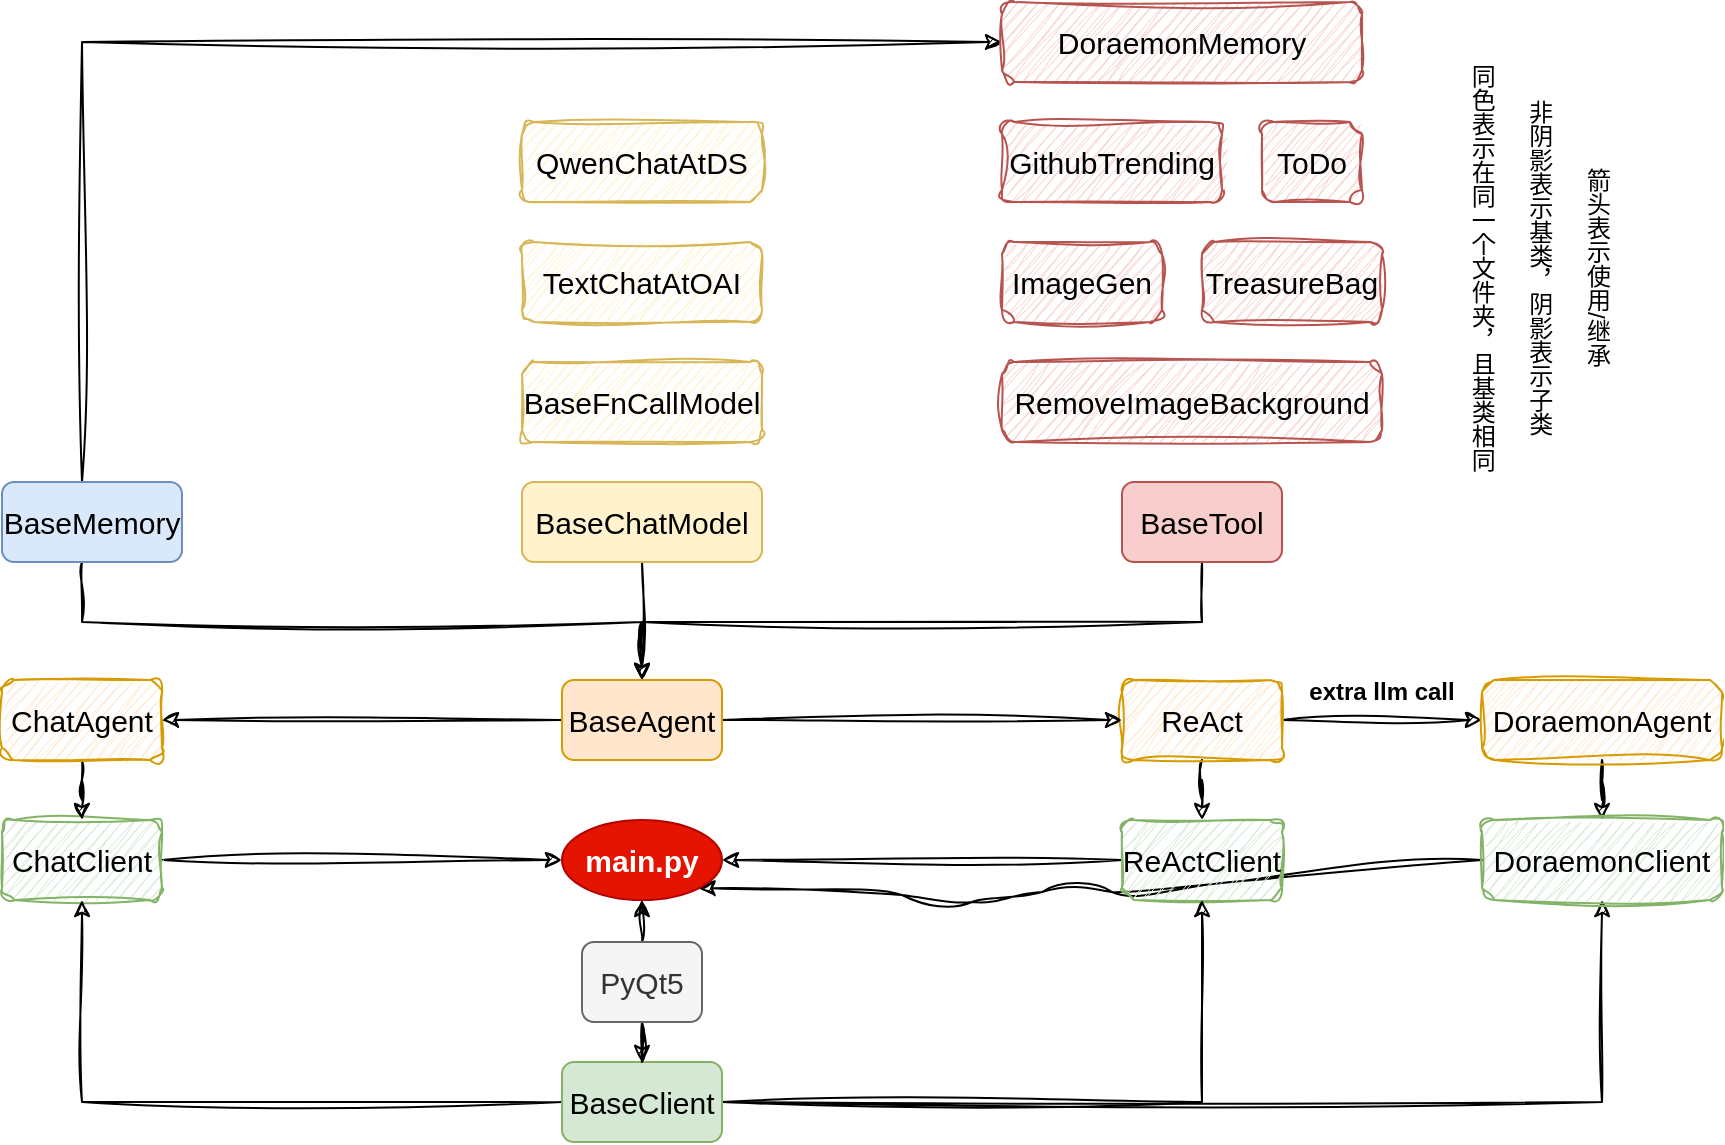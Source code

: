 <mxfile version="24.2.5" type="device">
  <diagram name="第 1 页" id="zancMkxsmX6OQeibhbg-">
    <mxGraphModel dx="1903" dy="1154" grid="1" gridSize="10" guides="1" tooltips="1" connect="1" arrows="1" fold="1" page="1" pageScale="1" pageWidth="1169" pageHeight="827" math="0" shadow="0">
      <root>
        <mxCell id="0" />
        <mxCell id="1" parent="0" />
        <mxCell id="ub7DF7j2MajTZg6ZbMNY-3" value="" style="curved=1;endArrow=classic;html=1;rounded=0;exitX=0;exitY=0.5;exitDx=0;exitDy=0;entryX=1;entryY=1;entryDx=0;entryDy=0;sketch=1;curveFitting=1;jiggle=2;" edge="1" parent="1" source="C8lTrhYq0D7tJRm09pKi-4" target="FcUB3pWpSzq1RaAI_8C1-1">
          <mxGeometry width="50" height="50" relative="1" as="geometry">
            <mxPoint x="560" y="610" as="sourcePoint" />
            <mxPoint x="610" y="560" as="targetPoint" />
            <Array as="points">
              <mxPoint x="750" y="479" />
              <mxPoint x="650" y="500" />
              <mxPoint x="620" y="490" />
              <mxPoint x="580" y="500" />
              <mxPoint x="550" y="500" />
              <mxPoint x="510" y="493" />
            </Array>
          </mxGeometry>
        </mxCell>
        <mxCell id="FcUB3pWpSzq1RaAI_8C1-2" style="edgeStyle=orthogonalEdgeStyle;rounded=0;orthogonalLoop=1;jettySize=auto;html=1;entryX=0;entryY=0.5;entryDx=0;entryDy=0;sketch=1;curveFitting=1;jiggle=2;" parent="1" source="5pxhj9BzD-DlE7Q7dWqP-36" target="FcUB3pWpSzq1RaAI_8C1-1" edge="1">
          <mxGeometry relative="1" as="geometry" />
        </mxCell>
        <mxCell id="5pxhj9BzD-DlE7Q7dWqP-36" value="&lt;font style=&quot;font-size: 15px;&quot;&gt;ChatClient&lt;/font&gt;" style="rounded=1;whiteSpace=wrap;html=1;fillColor=#d5e8d4;strokeColor=#82b366;sketch=1;curveFitting=1;jiggle=2;" parent="1" vertex="1">
          <mxGeometry x="80" y="459" width="80" height="40" as="geometry" />
        </mxCell>
        <mxCell id="FcUB3pWpSzq1RaAI_8C1-3" style="edgeStyle=orthogonalEdgeStyle;rounded=0;orthogonalLoop=1;jettySize=auto;html=1;entryX=1;entryY=0.5;entryDx=0;entryDy=0;sketch=1;curveFitting=1;jiggle=2;" parent="1" source="5pxhj9BzD-DlE7Q7dWqP-37" target="FcUB3pWpSzq1RaAI_8C1-1" edge="1">
          <mxGeometry relative="1" as="geometry" />
        </mxCell>
        <mxCell id="5pxhj9BzD-DlE7Q7dWqP-37" value="&lt;font style=&quot;font-size: 15px;&quot;&gt;ReActClient&lt;/font&gt;" style="rounded=1;whiteSpace=wrap;html=1;fillColor=#d5e8d4;strokeColor=#82b366;sketch=1;curveFitting=1;jiggle=2;" parent="1" vertex="1">
          <mxGeometry x="640" y="459" width="80" height="40" as="geometry" />
        </mxCell>
        <mxCell id="ZDp6D6EU1gW6EysXJVMl-10" style="edgeStyle=orthogonalEdgeStyle;rounded=0;orthogonalLoop=1;jettySize=auto;html=1;entryX=0.5;entryY=1;entryDx=0;entryDy=0;sketch=1;curveFitting=1;jiggle=2;" parent="1" source="5pxhj9BzD-DlE7Q7dWqP-43" target="5pxhj9BzD-DlE7Q7dWqP-37" edge="1">
          <mxGeometry relative="1" as="geometry" />
        </mxCell>
        <mxCell id="ZDp6D6EU1gW6EysXJVMl-13" style="edgeStyle=orthogonalEdgeStyle;rounded=0;orthogonalLoop=1;jettySize=auto;html=1;entryX=0.5;entryY=1;entryDx=0;entryDy=0;sketch=1;curveFitting=1;jiggle=2;" parent="1" source="5pxhj9BzD-DlE7Q7dWqP-43" target="5pxhj9BzD-DlE7Q7dWqP-36" edge="1">
          <mxGeometry relative="1" as="geometry" />
        </mxCell>
        <mxCell id="C8lTrhYq0D7tJRm09pKi-6" style="edgeStyle=orthogonalEdgeStyle;rounded=0;orthogonalLoop=1;jettySize=auto;html=1;entryX=0.5;entryY=1;entryDx=0;entryDy=0;sketch=1;curveFitting=1;jiggle=2;" parent="1" source="5pxhj9BzD-DlE7Q7dWqP-43" target="C8lTrhYq0D7tJRm09pKi-4" edge="1">
          <mxGeometry relative="1" as="geometry" />
        </mxCell>
        <mxCell id="5pxhj9BzD-DlE7Q7dWqP-43" value="&lt;span style=&quot;font-size: 15px;&quot;&gt;BaseClient&lt;/span&gt;" style="rounded=1;whiteSpace=wrap;html=1;fillColor=#d5e8d4;strokeColor=#82b366;" parent="1" vertex="1">
          <mxGeometry x="360" y="580" width="80" height="40" as="geometry" />
        </mxCell>
        <mxCell id="ZDp6D6EU1gW6EysXJVMl-6" style="edgeStyle=orthogonalEdgeStyle;rounded=0;orthogonalLoop=1;jettySize=auto;html=1;entryX=0.5;entryY=1;entryDx=0;entryDy=0;sketch=1;curveFitting=1;jiggle=2;" parent="1" source="5pxhj9BzD-DlE7Q7dWqP-45" edge="1">
          <mxGeometry relative="1" as="geometry">
            <mxPoint x="400" y="499" as="targetPoint" />
          </mxGeometry>
        </mxCell>
        <mxCell id="ZDp6D6EU1gW6EysXJVMl-7" style="edgeStyle=orthogonalEdgeStyle;rounded=0;orthogonalLoop=1;jettySize=auto;html=1;entryX=0.5;entryY=0;entryDx=0;entryDy=0;sketch=1;curveFitting=1;jiggle=2;" parent="1" source="5pxhj9BzD-DlE7Q7dWqP-45" target="5pxhj9BzD-DlE7Q7dWqP-43" edge="1">
          <mxGeometry relative="1" as="geometry" />
        </mxCell>
        <mxCell id="5pxhj9BzD-DlE7Q7dWqP-45" value="&lt;font style=&quot;font-size: 15px;&quot;&gt;PyQt5&lt;/font&gt;" style="rounded=1;whiteSpace=wrap;html=1;fillColor=#f5f5f5;fontColor=#333333;strokeColor=#666666;" parent="1" vertex="1">
          <mxGeometry x="370" y="520" width="60" height="40" as="geometry" />
        </mxCell>
        <mxCell id="5pxhj9BzD-DlE7Q7dWqP-96" style="edgeStyle=orthogonalEdgeStyle;rounded=0;orthogonalLoop=1;jettySize=auto;html=1;entryX=0.5;entryY=0;entryDx=0;entryDy=0;sketch=1;curveFitting=1;jiggle=2;" parent="1" source="5pxhj9BzD-DlE7Q7dWqP-49" target="5pxhj9BzD-DlE7Q7dWqP-36" edge="1">
          <mxGeometry relative="1" as="geometry" />
        </mxCell>
        <mxCell id="5pxhj9BzD-DlE7Q7dWqP-49" value="&lt;font style=&quot;font-size: 15px;&quot;&gt;ChatAgent&lt;/font&gt;" style="rounded=1;whiteSpace=wrap;html=1;fillColor=#ffe6cc;strokeColor=#d79b00;sketch=1;curveFitting=1;jiggle=2;" parent="1" vertex="1">
          <mxGeometry x="80" y="389" width="80" height="40" as="geometry" />
        </mxCell>
        <mxCell id="5pxhj9BzD-DlE7Q7dWqP-95" style="edgeStyle=orthogonalEdgeStyle;rounded=0;orthogonalLoop=1;jettySize=auto;html=1;entryX=0.5;entryY=0;entryDx=0;entryDy=0;sketch=1;curveFitting=1;jiggle=2;" parent="1" source="5pxhj9BzD-DlE7Q7dWqP-51" target="5pxhj9BzD-DlE7Q7dWqP-37" edge="1">
          <mxGeometry relative="1" as="geometry" />
        </mxCell>
        <mxCell id="C8lTrhYq0D7tJRm09pKi-1" style="edgeStyle=orthogonalEdgeStyle;rounded=0;orthogonalLoop=1;jettySize=auto;html=1;textShadow=0;sketch=1;curveFitting=1;jiggle=2;entryX=0;entryY=0.5;entryDx=0;entryDy=0;" parent="1" source="5pxhj9BzD-DlE7Q7dWqP-51" target="C8lTrhYq0D7tJRm09pKi-2" edge="1">
          <mxGeometry relative="1" as="geometry">
            <mxPoint x="790" y="409" as="targetPoint" />
          </mxGeometry>
        </mxCell>
        <mxCell id="5pxhj9BzD-DlE7Q7dWqP-51" value="&lt;font style=&quot;font-size: 15px;&quot;&gt;ReAct&lt;/font&gt;" style="rounded=1;whiteSpace=wrap;html=1;fillColor=#ffe6cc;strokeColor=#d79b00;sketch=1;curveFitting=1;jiggle=2;" parent="1" vertex="1">
          <mxGeometry x="640" y="389" width="80" height="40" as="geometry" />
        </mxCell>
        <mxCell id="5pxhj9BzD-DlE7Q7dWqP-93" style="edgeStyle=orthogonalEdgeStyle;rounded=0;orthogonalLoop=1;jettySize=auto;html=1;sketch=1;curveFitting=1;jiggle=2;" parent="1" source="5pxhj9BzD-DlE7Q7dWqP-53" target="5pxhj9BzD-DlE7Q7dWqP-51" edge="1">
          <mxGeometry relative="1" as="geometry" />
        </mxCell>
        <mxCell id="5pxhj9BzD-DlE7Q7dWqP-94" style="edgeStyle=orthogonalEdgeStyle;rounded=0;orthogonalLoop=1;jettySize=auto;html=1;entryX=1;entryY=0.5;entryDx=0;entryDy=0;sketch=1;curveFitting=1;jiggle=2;" parent="1" source="5pxhj9BzD-DlE7Q7dWqP-53" target="5pxhj9BzD-DlE7Q7dWqP-49" edge="1">
          <mxGeometry relative="1" as="geometry" />
        </mxCell>
        <mxCell id="5pxhj9BzD-DlE7Q7dWqP-53" value="&lt;font style=&quot;font-size: 15px;&quot;&gt;BaseAgent&lt;/font&gt;" style="rounded=1;whiteSpace=wrap;html=1;fillColor=#ffe6cc;strokeColor=#d79b00;" parent="1" vertex="1">
          <mxGeometry x="360" y="389" width="80" height="40" as="geometry" />
        </mxCell>
        <mxCell id="5pxhj9BzD-DlE7Q7dWqP-76" value="" style="edgeStyle=orthogonalEdgeStyle;rounded=0;orthogonalLoop=1;jettySize=auto;html=1;sketch=1;curveFitting=1;jiggle=2;" parent="1" source="5pxhj9BzD-DlE7Q7dWqP-72" target="5pxhj9BzD-DlE7Q7dWqP-53" edge="1">
          <mxGeometry relative="1" as="geometry" />
        </mxCell>
        <mxCell id="5pxhj9BzD-DlE7Q7dWqP-72" value="&lt;font style=&quot;font-size: 15px;&quot;&gt;BaseChatModel&lt;/font&gt;" style="rounded=1;whiteSpace=wrap;html=1;fillColor=#fff2cc;strokeColor=#d6b656;" parent="1" vertex="1">
          <mxGeometry x="340" y="290" width="120" height="40" as="geometry" />
        </mxCell>
        <mxCell id="5pxhj9BzD-DlE7Q7dWqP-80" style="edgeStyle=orthogonalEdgeStyle;rounded=0;orthogonalLoop=1;jettySize=auto;html=1;entryX=0.5;entryY=0;entryDx=0;entryDy=0;sketch=1;curveFitting=1;jiggle=2;" parent="1" source="5pxhj9BzD-DlE7Q7dWqP-73" target="5pxhj9BzD-DlE7Q7dWqP-53" edge="1">
          <mxGeometry relative="1" as="geometry">
            <Array as="points">
              <mxPoint x="680" y="360" />
              <mxPoint x="400" y="360" />
            </Array>
          </mxGeometry>
        </mxCell>
        <mxCell id="5pxhj9BzD-DlE7Q7dWqP-73" value="&lt;font style=&quot;font-size: 15px;&quot;&gt;BaseTool&lt;/font&gt;" style="rounded=1;whiteSpace=wrap;html=1;fillColor=#f8cecc;strokeColor=#b85450;" parent="1" vertex="1">
          <mxGeometry x="640" y="290" width="80" height="40" as="geometry" />
        </mxCell>
        <mxCell id="5pxhj9BzD-DlE7Q7dWqP-81" style="edgeStyle=orthogonalEdgeStyle;rounded=0;orthogonalLoop=1;jettySize=auto;html=1;entryX=0.5;entryY=0;entryDx=0;entryDy=0;sketch=1;curveFitting=1;jiggle=2;" parent="1" source="5pxhj9BzD-DlE7Q7dWqP-74" target="5pxhj9BzD-DlE7Q7dWqP-53" edge="1">
          <mxGeometry relative="1" as="geometry">
            <Array as="points">
              <mxPoint x="120" y="360" />
              <mxPoint x="400" y="360" />
            </Array>
          </mxGeometry>
        </mxCell>
        <mxCell id="5pxhj9BzD-DlE7Q7dWqP-92" style="edgeStyle=orthogonalEdgeStyle;rounded=0;orthogonalLoop=1;jettySize=auto;html=1;entryX=0;entryY=0.5;entryDx=0;entryDy=0;curved=0;shadow=0;sketch=1;curveFitting=1;jiggle=2;" parent="1" source="5pxhj9BzD-DlE7Q7dWqP-74" target="5pxhj9BzD-DlE7Q7dWqP-90" edge="1">
          <mxGeometry relative="1" as="geometry">
            <Array as="points">
              <mxPoint x="120" y="70" />
            </Array>
          </mxGeometry>
        </mxCell>
        <mxCell id="5pxhj9BzD-DlE7Q7dWqP-74" value="&lt;font style=&quot;font-size: 15px;&quot;&gt;BaseMemory&lt;/font&gt;" style="rounded=1;whiteSpace=wrap;html=1;fillColor=#dae8fc;strokeColor=#6c8ebf;" parent="1" vertex="1">
          <mxGeometry x="80" y="290" width="90" height="40" as="geometry" />
        </mxCell>
        <mxCell id="5pxhj9BzD-DlE7Q7dWqP-82" value="&lt;span style=&quot;font-size: 15px;&quot;&gt;BaseFnCallModel&lt;/span&gt;" style="rounded=1;whiteSpace=wrap;html=1;fillColor=#fff2cc;strokeColor=#d6b656;sketch=1;curveFitting=1;jiggle=2;" parent="1" vertex="1">
          <mxGeometry x="340" y="230" width="120" height="40" as="geometry" />
        </mxCell>
        <mxCell id="5pxhj9BzD-DlE7Q7dWqP-83" value="&lt;span style=&quot;font-size: 15px;&quot;&gt;TextChatAtOAI&lt;/span&gt;" style="rounded=1;whiteSpace=wrap;html=1;fillColor=#fff2cc;strokeColor=#d6b656;sketch=1;curveFitting=1;jiggle=2;" parent="1" vertex="1">
          <mxGeometry x="340" y="170" width="120" height="40" as="geometry" />
        </mxCell>
        <mxCell id="5pxhj9BzD-DlE7Q7dWqP-84" value="&lt;span style=&quot;font-size: 15px;&quot;&gt;QwenChatAtDS&lt;/span&gt;" style="rounded=1;whiteSpace=wrap;html=1;fillColor=#fff2cc;strokeColor=#d6b656;gradientColor=none;fillStyle=auto;shadow=0;sketch=1;curveFitting=1;jiggle=2;" parent="1" vertex="1">
          <mxGeometry x="340" y="110" width="120" height="40" as="geometry" />
        </mxCell>
        <mxCell id="5pxhj9BzD-DlE7Q7dWqP-86" value="&lt;font style=&quot;font-size: 15px;&quot;&gt;GithubTrending&lt;/font&gt;" style="rounded=1;whiteSpace=wrap;html=1;fillColor=#f8cecc;strokeColor=#b85450;sketch=1;curveFitting=1;jiggle=2;" parent="1" vertex="1">
          <mxGeometry x="580" y="110" width="110" height="40" as="geometry" />
        </mxCell>
        <mxCell id="5pxhj9BzD-DlE7Q7dWqP-87" value="&lt;font style=&quot;font-size: 15px;&quot;&gt;ImageGen&lt;/font&gt;" style="rounded=1;whiteSpace=wrap;html=1;fillColor=#f8cecc;strokeColor=#b85450;sketch=1;curveFitting=1;jiggle=2;" parent="1" vertex="1">
          <mxGeometry x="580" y="170" width="80" height="40" as="geometry" />
        </mxCell>
        <mxCell id="5pxhj9BzD-DlE7Q7dWqP-88" value="&lt;font style=&quot;font-size: 15px;&quot;&gt;ToDo&lt;/font&gt;" style="rounded=1;whiteSpace=wrap;html=1;fillColor=#f8cecc;strokeColor=#b85450;sketch=1;curveFitting=1;jiggle=2;" parent="1" vertex="1">
          <mxGeometry x="710" y="110" width="50" height="40" as="geometry" />
        </mxCell>
        <mxCell id="5pxhj9BzD-DlE7Q7dWqP-89" value="&lt;font style=&quot;font-size: 15px;&quot;&gt;TreasureBag&lt;/font&gt;" style="rounded=1;whiteSpace=wrap;html=1;fillColor=#f8cecc;strokeColor=#b85450;sketch=1;curveFitting=1;jiggle=2;" parent="1" vertex="1">
          <mxGeometry x="680" y="170" width="90" height="40" as="geometry" />
        </mxCell>
        <mxCell id="5pxhj9BzD-DlE7Q7dWqP-90" value="&lt;font style=&quot;font-size: 15px;&quot;&gt;DoraemonMemory&lt;/font&gt;" style="rounded=1;whiteSpace=wrap;html=1;fillColor=#f8cecc;strokeColor=#b85450;sketch=1;curveFitting=1;jiggle=2;" parent="1" vertex="1">
          <mxGeometry x="580" y="50" width="180" height="40" as="geometry" />
        </mxCell>
        <mxCell id="5pxhj9BzD-DlE7Q7dWqP-91" value="&lt;font style=&quot;font-size: 15px;&quot;&gt;RemoveImageBackground&lt;/font&gt;" style="rounded=1;whiteSpace=wrap;html=1;fillColor=#f8cecc;strokeColor=#b85450;sketch=1;curveFitting=1;jiggle=2;" parent="1" vertex="1">
          <mxGeometry x="580" y="230" width="190" height="40" as="geometry" />
        </mxCell>
        <mxCell id="ZDp6D6EU1gW6EysXJVMl-14" value="同色表示在同一个文件夹，且基类相同&lt;div&gt;&lt;br&gt;&lt;div&gt;非阴影表示基类，阴影表示子类&lt;/div&gt;&lt;div&gt;&lt;br&gt;&lt;/div&gt;&lt;div&gt;箭头表示使用/继承&lt;/div&gt;&lt;/div&gt;" style="text;html=1;align=left;verticalAlign=middle;whiteSpace=wrap;rounded=0;textDirection=vertical-lr;" parent="1" vertex="1">
          <mxGeometry x="810" y="60" width="70" height="245" as="geometry" />
        </mxCell>
        <mxCell id="FcUB3pWpSzq1RaAI_8C1-1" value="&lt;font style=&quot;font-size: 15px;&quot;&gt;&lt;b&gt;main.py&lt;/b&gt;&lt;/font&gt;" style="ellipse;whiteSpace=wrap;html=1;fillColor=#e51400;fontColor=#ffffff;strokeColor=#B20000;" parent="1" vertex="1">
          <mxGeometry x="360" y="459" width="80" height="40" as="geometry" />
        </mxCell>
        <mxCell id="C8lTrhYq0D7tJRm09pKi-5" value="" style="edgeStyle=orthogonalEdgeStyle;rounded=0;orthogonalLoop=1;jettySize=auto;html=1;sketch=1;curveFitting=1;jiggle=2;" parent="1" source="C8lTrhYq0D7tJRm09pKi-2" target="C8lTrhYq0D7tJRm09pKi-4" edge="1">
          <mxGeometry relative="1" as="geometry" />
        </mxCell>
        <mxCell id="C8lTrhYq0D7tJRm09pKi-2" value="&lt;font style=&quot;font-size: 15px;&quot;&gt;DoraemonAgent&lt;/font&gt;" style="rounded=1;whiteSpace=wrap;html=1;fillColor=#ffe6cc;strokeColor=#d79b00;sketch=1;curveFitting=1;jiggle=2;" parent="1" vertex="1">
          <mxGeometry x="820" y="389" width="120" height="40" as="geometry" />
        </mxCell>
        <mxCell id="C8lTrhYq0D7tJRm09pKi-4" value="&lt;span style=&quot;font-size: 15px;&quot;&gt;DoraemonClient&lt;/span&gt;" style="rounded=1;whiteSpace=wrap;html=1;fillColor=#d5e8d4;strokeColor=#82b366;sketch=1;curveFitting=1;jiggle=2;" parent="1" vertex="1">
          <mxGeometry x="820" y="459" width="120" height="40" as="geometry" />
        </mxCell>
        <mxCell id="C8lTrhYq0D7tJRm09pKi-8" value="&lt;b&gt;extra llm call&lt;/b&gt;" style="text;html=1;align=center;verticalAlign=middle;whiteSpace=wrap;rounded=0;" parent="1" vertex="1">
          <mxGeometry x="730" y="380" width="80" height="30" as="geometry" />
        </mxCell>
      </root>
    </mxGraphModel>
  </diagram>
</mxfile>

